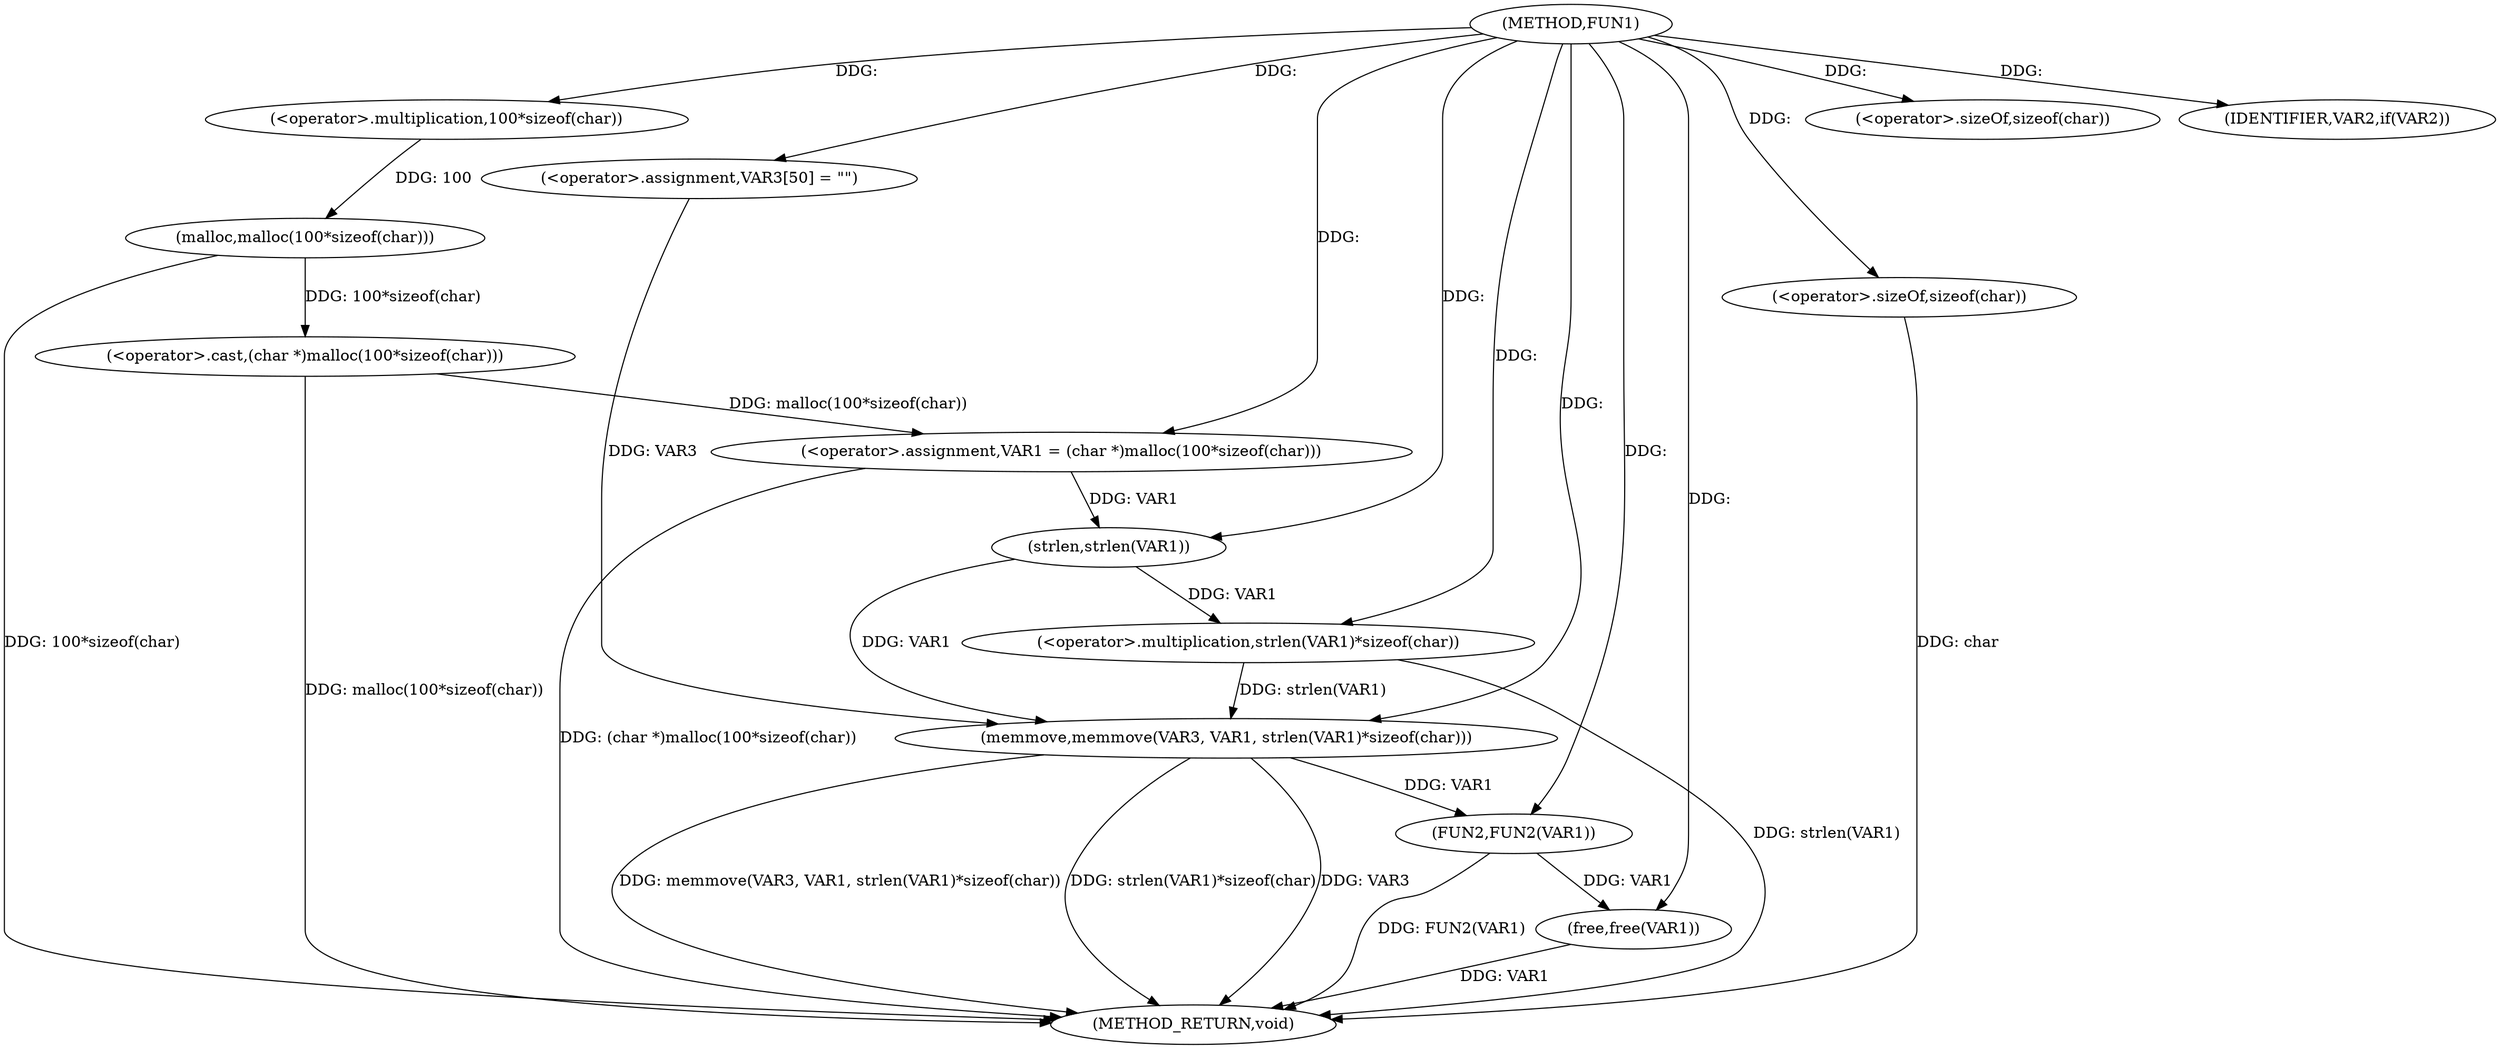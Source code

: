 digraph FUN1 {  
"1000100" [label = "(METHOD,FUN1)" ]
"1000132" [label = "(METHOD_RETURN,void)" ]
"1000103" [label = "(<operator>.assignment,VAR1 = (char *)malloc(100*sizeof(char)))" ]
"1000105" [label = "(<operator>.cast,(char *)malloc(100*sizeof(char)))" ]
"1000107" [label = "(malloc,malloc(100*sizeof(char)))" ]
"1000108" [label = "(<operator>.multiplication,100*sizeof(char))" ]
"1000110" [label = "(<operator>.sizeOf,sizeof(char))" ]
"1000113" [label = "(IDENTIFIER,VAR2,if(VAR2))" ]
"1000117" [label = "(<operator>.assignment,VAR3[50] = \"\")" ]
"1000120" [label = "(memmove,memmove(VAR3, VAR1, strlen(VAR1)*sizeof(char)))" ]
"1000123" [label = "(<operator>.multiplication,strlen(VAR1)*sizeof(char))" ]
"1000124" [label = "(strlen,strlen(VAR1))" ]
"1000126" [label = "(<operator>.sizeOf,sizeof(char))" ]
"1000128" [label = "(FUN2,FUN2(VAR1))" ]
"1000130" [label = "(free,free(VAR1))" ]
  "1000107" -> "1000132"  [ label = "DDG: 100*sizeof(char)"] 
  "1000105" -> "1000132"  [ label = "DDG: malloc(100*sizeof(char))"] 
  "1000103" -> "1000132"  [ label = "DDG: (char *)malloc(100*sizeof(char))"] 
  "1000120" -> "1000132"  [ label = "DDG: strlen(VAR1)*sizeof(char)"] 
  "1000120" -> "1000132"  [ label = "DDG: VAR3"] 
  "1000126" -> "1000132"  [ label = "DDG: char"] 
  "1000120" -> "1000132"  [ label = "DDG: memmove(VAR3, VAR1, strlen(VAR1)*sizeof(char))"] 
  "1000128" -> "1000132"  [ label = "DDG: FUN2(VAR1)"] 
  "1000130" -> "1000132"  [ label = "DDG: VAR1"] 
  "1000123" -> "1000132"  [ label = "DDG: strlen(VAR1)"] 
  "1000105" -> "1000103"  [ label = "DDG: malloc(100*sizeof(char))"] 
  "1000100" -> "1000103"  [ label = "DDG: "] 
  "1000107" -> "1000105"  [ label = "DDG: 100*sizeof(char)"] 
  "1000108" -> "1000107"  [ label = "DDG: 100"] 
  "1000100" -> "1000108"  [ label = "DDG: "] 
  "1000100" -> "1000110"  [ label = "DDG: "] 
  "1000100" -> "1000113"  [ label = "DDG: "] 
  "1000100" -> "1000117"  [ label = "DDG: "] 
  "1000117" -> "1000120"  [ label = "DDG: VAR3"] 
  "1000100" -> "1000120"  [ label = "DDG: "] 
  "1000124" -> "1000120"  [ label = "DDG: VAR1"] 
  "1000123" -> "1000120"  [ label = "DDG: strlen(VAR1)"] 
  "1000124" -> "1000123"  [ label = "DDG: VAR1"] 
  "1000103" -> "1000124"  [ label = "DDG: VAR1"] 
  "1000100" -> "1000124"  [ label = "DDG: "] 
  "1000100" -> "1000123"  [ label = "DDG: "] 
  "1000100" -> "1000126"  [ label = "DDG: "] 
  "1000120" -> "1000128"  [ label = "DDG: VAR1"] 
  "1000100" -> "1000128"  [ label = "DDG: "] 
  "1000128" -> "1000130"  [ label = "DDG: VAR1"] 
  "1000100" -> "1000130"  [ label = "DDG: "] 
}
